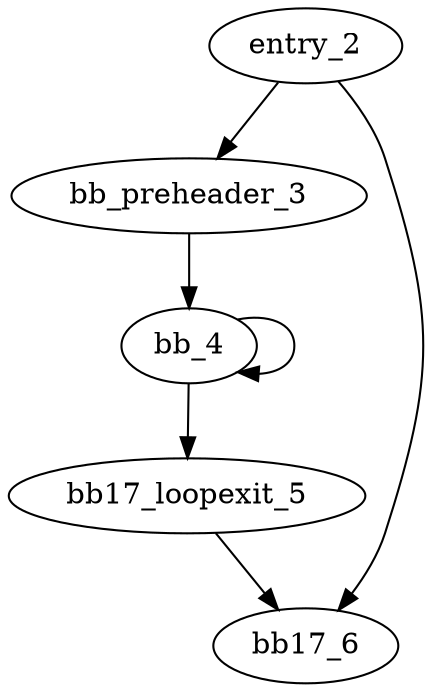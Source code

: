 digraph G {
entry_2->bb_preheader_3
entry_2->bb17_6
bb_preheader_3->bb_4
bb_4->bb_4
bb_4->bb17_loopexit_5
bb17_loopexit_5->bb17_6
}